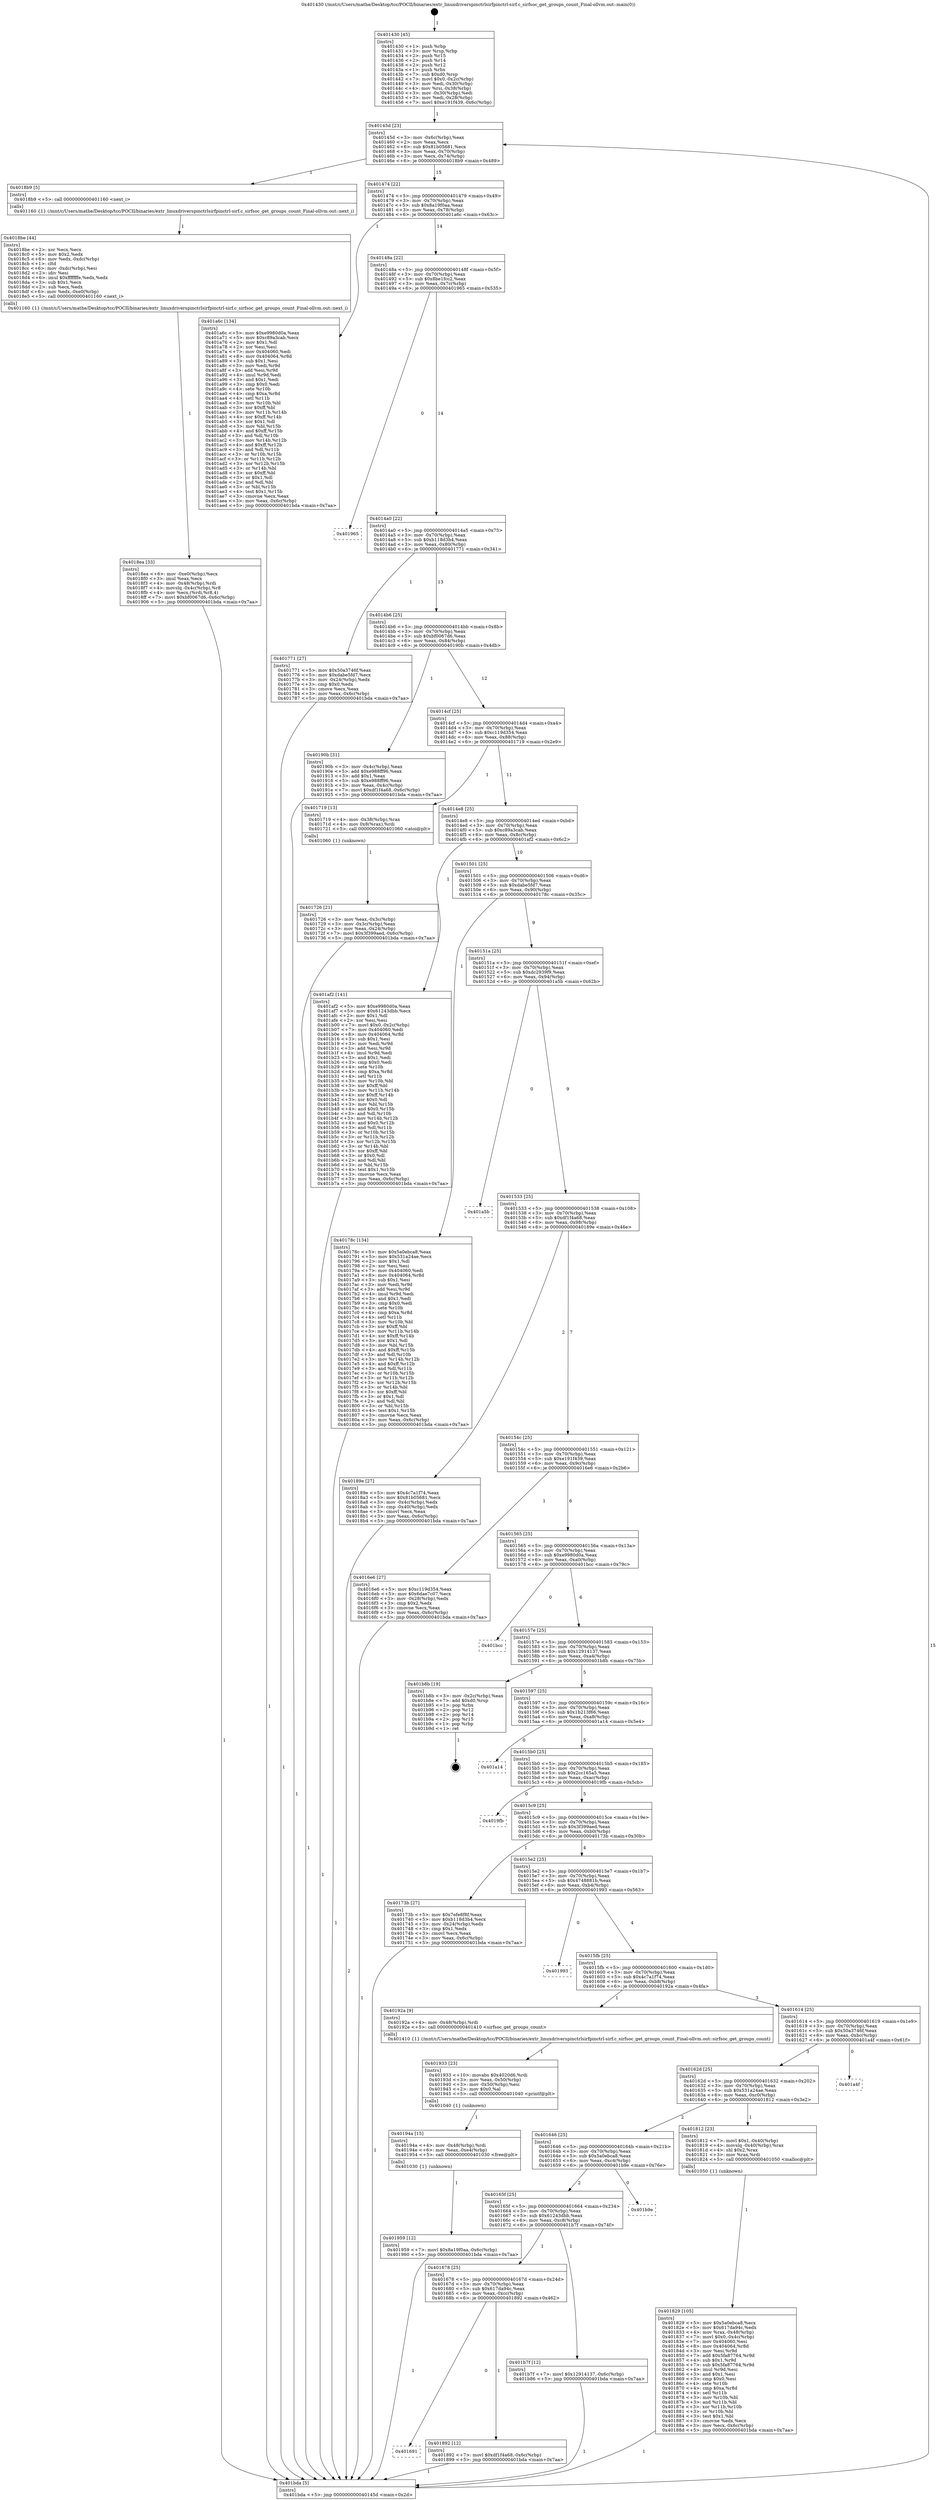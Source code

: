digraph "0x401430" {
  label = "0x401430 (/mnt/c/Users/mathe/Desktop/tcc/POCII/binaries/extr_linuxdriverspinctrlsirfpinctrl-sirf.c_sirfsoc_get_groups_count_Final-ollvm.out::main(0))"
  labelloc = "t"
  node[shape=record]

  Entry [label="",width=0.3,height=0.3,shape=circle,fillcolor=black,style=filled]
  "0x40145d" [label="{
     0x40145d [23]\l
     | [instrs]\l
     &nbsp;&nbsp;0x40145d \<+3\>: mov -0x6c(%rbp),%eax\l
     &nbsp;&nbsp;0x401460 \<+2\>: mov %eax,%ecx\l
     &nbsp;&nbsp;0x401462 \<+6\>: sub $0x81b05681,%ecx\l
     &nbsp;&nbsp;0x401468 \<+3\>: mov %eax,-0x70(%rbp)\l
     &nbsp;&nbsp;0x40146b \<+3\>: mov %ecx,-0x74(%rbp)\l
     &nbsp;&nbsp;0x40146e \<+6\>: je 00000000004018b9 \<main+0x489\>\l
  }"]
  "0x4018b9" [label="{
     0x4018b9 [5]\l
     | [instrs]\l
     &nbsp;&nbsp;0x4018b9 \<+5\>: call 0000000000401160 \<next_i\>\l
     | [calls]\l
     &nbsp;&nbsp;0x401160 \{1\} (/mnt/c/Users/mathe/Desktop/tcc/POCII/binaries/extr_linuxdriverspinctrlsirfpinctrl-sirf.c_sirfsoc_get_groups_count_Final-ollvm.out::next_i)\l
  }"]
  "0x401474" [label="{
     0x401474 [22]\l
     | [instrs]\l
     &nbsp;&nbsp;0x401474 \<+5\>: jmp 0000000000401479 \<main+0x49\>\l
     &nbsp;&nbsp;0x401479 \<+3\>: mov -0x70(%rbp),%eax\l
     &nbsp;&nbsp;0x40147c \<+5\>: sub $0x8a19f0aa,%eax\l
     &nbsp;&nbsp;0x401481 \<+3\>: mov %eax,-0x78(%rbp)\l
     &nbsp;&nbsp;0x401484 \<+6\>: je 0000000000401a6c \<main+0x63c\>\l
  }"]
  Exit [label="",width=0.3,height=0.3,shape=circle,fillcolor=black,style=filled,peripheries=2]
  "0x401a6c" [label="{
     0x401a6c [134]\l
     | [instrs]\l
     &nbsp;&nbsp;0x401a6c \<+5\>: mov $0xe9980d0a,%eax\l
     &nbsp;&nbsp;0x401a71 \<+5\>: mov $0xc89a3cab,%ecx\l
     &nbsp;&nbsp;0x401a76 \<+2\>: mov $0x1,%dl\l
     &nbsp;&nbsp;0x401a78 \<+2\>: xor %esi,%esi\l
     &nbsp;&nbsp;0x401a7a \<+7\>: mov 0x404060,%edi\l
     &nbsp;&nbsp;0x401a81 \<+8\>: mov 0x404064,%r8d\l
     &nbsp;&nbsp;0x401a89 \<+3\>: sub $0x1,%esi\l
     &nbsp;&nbsp;0x401a8c \<+3\>: mov %edi,%r9d\l
     &nbsp;&nbsp;0x401a8f \<+3\>: add %esi,%r9d\l
     &nbsp;&nbsp;0x401a92 \<+4\>: imul %r9d,%edi\l
     &nbsp;&nbsp;0x401a96 \<+3\>: and $0x1,%edi\l
     &nbsp;&nbsp;0x401a99 \<+3\>: cmp $0x0,%edi\l
     &nbsp;&nbsp;0x401a9c \<+4\>: sete %r10b\l
     &nbsp;&nbsp;0x401aa0 \<+4\>: cmp $0xa,%r8d\l
     &nbsp;&nbsp;0x401aa4 \<+4\>: setl %r11b\l
     &nbsp;&nbsp;0x401aa8 \<+3\>: mov %r10b,%bl\l
     &nbsp;&nbsp;0x401aab \<+3\>: xor $0xff,%bl\l
     &nbsp;&nbsp;0x401aae \<+3\>: mov %r11b,%r14b\l
     &nbsp;&nbsp;0x401ab1 \<+4\>: xor $0xff,%r14b\l
     &nbsp;&nbsp;0x401ab5 \<+3\>: xor $0x1,%dl\l
     &nbsp;&nbsp;0x401ab8 \<+3\>: mov %bl,%r15b\l
     &nbsp;&nbsp;0x401abb \<+4\>: and $0xff,%r15b\l
     &nbsp;&nbsp;0x401abf \<+3\>: and %dl,%r10b\l
     &nbsp;&nbsp;0x401ac2 \<+3\>: mov %r14b,%r12b\l
     &nbsp;&nbsp;0x401ac5 \<+4\>: and $0xff,%r12b\l
     &nbsp;&nbsp;0x401ac9 \<+3\>: and %dl,%r11b\l
     &nbsp;&nbsp;0x401acc \<+3\>: or %r10b,%r15b\l
     &nbsp;&nbsp;0x401acf \<+3\>: or %r11b,%r12b\l
     &nbsp;&nbsp;0x401ad2 \<+3\>: xor %r12b,%r15b\l
     &nbsp;&nbsp;0x401ad5 \<+3\>: or %r14b,%bl\l
     &nbsp;&nbsp;0x401ad8 \<+3\>: xor $0xff,%bl\l
     &nbsp;&nbsp;0x401adb \<+3\>: or $0x1,%dl\l
     &nbsp;&nbsp;0x401ade \<+2\>: and %dl,%bl\l
     &nbsp;&nbsp;0x401ae0 \<+3\>: or %bl,%r15b\l
     &nbsp;&nbsp;0x401ae3 \<+4\>: test $0x1,%r15b\l
     &nbsp;&nbsp;0x401ae7 \<+3\>: cmovne %ecx,%eax\l
     &nbsp;&nbsp;0x401aea \<+3\>: mov %eax,-0x6c(%rbp)\l
     &nbsp;&nbsp;0x401aed \<+5\>: jmp 0000000000401bda \<main+0x7aa\>\l
  }"]
  "0x40148a" [label="{
     0x40148a [22]\l
     | [instrs]\l
     &nbsp;&nbsp;0x40148a \<+5\>: jmp 000000000040148f \<main+0x5f\>\l
     &nbsp;&nbsp;0x40148f \<+3\>: mov -0x70(%rbp),%eax\l
     &nbsp;&nbsp;0x401492 \<+5\>: sub $0x8be1fcc2,%eax\l
     &nbsp;&nbsp;0x401497 \<+3\>: mov %eax,-0x7c(%rbp)\l
     &nbsp;&nbsp;0x40149a \<+6\>: je 0000000000401965 \<main+0x535\>\l
  }"]
  "0x401959" [label="{
     0x401959 [12]\l
     | [instrs]\l
     &nbsp;&nbsp;0x401959 \<+7\>: movl $0x8a19f0aa,-0x6c(%rbp)\l
     &nbsp;&nbsp;0x401960 \<+5\>: jmp 0000000000401bda \<main+0x7aa\>\l
  }"]
  "0x401965" [label="{
     0x401965\l
  }", style=dashed]
  "0x4014a0" [label="{
     0x4014a0 [22]\l
     | [instrs]\l
     &nbsp;&nbsp;0x4014a0 \<+5\>: jmp 00000000004014a5 \<main+0x75\>\l
     &nbsp;&nbsp;0x4014a5 \<+3\>: mov -0x70(%rbp),%eax\l
     &nbsp;&nbsp;0x4014a8 \<+5\>: sub $0xb118d3b4,%eax\l
     &nbsp;&nbsp;0x4014ad \<+3\>: mov %eax,-0x80(%rbp)\l
     &nbsp;&nbsp;0x4014b0 \<+6\>: je 0000000000401771 \<main+0x341\>\l
  }"]
  "0x40194a" [label="{
     0x40194a [15]\l
     | [instrs]\l
     &nbsp;&nbsp;0x40194a \<+4\>: mov -0x48(%rbp),%rdi\l
     &nbsp;&nbsp;0x40194e \<+6\>: mov %eax,-0xe4(%rbp)\l
     &nbsp;&nbsp;0x401954 \<+5\>: call 0000000000401030 \<free@plt\>\l
     | [calls]\l
     &nbsp;&nbsp;0x401030 \{1\} (unknown)\l
  }"]
  "0x401771" [label="{
     0x401771 [27]\l
     | [instrs]\l
     &nbsp;&nbsp;0x401771 \<+5\>: mov $0x50a3746f,%eax\l
     &nbsp;&nbsp;0x401776 \<+5\>: mov $0xdabe5fd7,%ecx\l
     &nbsp;&nbsp;0x40177b \<+3\>: mov -0x24(%rbp),%edx\l
     &nbsp;&nbsp;0x40177e \<+3\>: cmp $0x0,%edx\l
     &nbsp;&nbsp;0x401781 \<+3\>: cmove %ecx,%eax\l
     &nbsp;&nbsp;0x401784 \<+3\>: mov %eax,-0x6c(%rbp)\l
     &nbsp;&nbsp;0x401787 \<+5\>: jmp 0000000000401bda \<main+0x7aa\>\l
  }"]
  "0x4014b6" [label="{
     0x4014b6 [25]\l
     | [instrs]\l
     &nbsp;&nbsp;0x4014b6 \<+5\>: jmp 00000000004014bb \<main+0x8b\>\l
     &nbsp;&nbsp;0x4014bb \<+3\>: mov -0x70(%rbp),%eax\l
     &nbsp;&nbsp;0x4014be \<+5\>: sub $0xbf0067d6,%eax\l
     &nbsp;&nbsp;0x4014c3 \<+6\>: mov %eax,-0x84(%rbp)\l
     &nbsp;&nbsp;0x4014c9 \<+6\>: je 000000000040190b \<main+0x4db\>\l
  }"]
  "0x401933" [label="{
     0x401933 [23]\l
     | [instrs]\l
     &nbsp;&nbsp;0x401933 \<+10\>: movabs $0x4020d6,%rdi\l
     &nbsp;&nbsp;0x40193d \<+3\>: mov %eax,-0x50(%rbp)\l
     &nbsp;&nbsp;0x401940 \<+3\>: mov -0x50(%rbp),%esi\l
     &nbsp;&nbsp;0x401943 \<+2\>: mov $0x0,%al\l
     &nbsp;&nbsp;0x401945 \<+5\>: call 0000000000401040 \<printf@plt\>\l
     | [calls]\l
     &nbsp;&nbsp;0x401040 \{1\} (unknown)\l
  }"]
  "0x40190b" [label="{
     0x40190b [31]\l
     | [instrs]\l
     &nbsp;&nbsp;0x40190b \<+3\>: mov -0x4c(%rbp),%eax\l
     &nbsp;&nbsp;0x40190e \<+5\>: add $0xe988ff96,%eax\l
     &nbsp;&nbsp;0x401913 \<+3\>: add $0x1,%eax\l
     &nbsp;&nbsp;0x401916 \<+5\>: sub $0xe988ff96,%eax\l
     &nbsp;&nbsp;0x40191b \<+3\>: mov %eax,-0x4c(%rbp)\l
     &nbsp;&nbsp;0x40191e \<+7\>: movl $0xdf1f4a68,-0x6c(%rbp)\l
     &nbsp;&nbsp;0x401925 \<+5\>: jmp 0000000000401bda \<main+0x7aa\>\l
  }"]
  "0x4014cf" [label="{
     0x4014cf [25]\l
     | [instrs]\l
     &nbsp;&nbsp;0x4014cf \<+5\>: jmp 00000000004014d4 \<main+0xa4\>\l
     &nbsp;&nbsp;0x4014d4 \<+3\>: mov -0x70(%rbp),%eax\l
     &nbsp;&nbsp;0x4014d7 \<+5\>: sub $0xc119d354,%eax\l
     &nbsp;&nbsp;0x4014dc \<+6\>: mov %eax,-0x88(%rbp)\l
     &nbsp;&nbsp;0x4014e2 \<+6\>: je 0000000000401719 \<main+0x2e9\>\l
  }"]
  "0x4018ea" [label="{
     0x4018ea [33]\l
     | [instrs]\l
     &nbsp;&nbsp;0x4018ea \<+6\>: mov -0xe0(%rbp),%ecx\l
     &nbsp;&nbsp;0x4018f0 \<+3\>: imul %eax,%ecx\l
     &nbsp;&nbsp;0x4018f3 \<+4\>: mov -0x48(%rbp),%rdi\l
     &nbsp;&nbsp;0x4018f7 \<+4\>: movslq -0x4c(%rbp),%r8\l
     &nbsp;&nbsp;0x4018fb \<+4\>: mov %ecx,(%rdi,%r8,4)\l
     &nbsp;&nbsp;0x4018ff \<+7\>: movl $0xbf0067d6,-0x6c(%rbp)\l
     &nbsp;&nbsp;0x401906 \<+5\>: jmp 0000000000401bda \<main+0x7aa\>\l
  }"]
  "0x401719" [label="{
     0x401719 [13]\l
     | [instrs]\l
     &nbsp;&nbsp;0x401719 \<+4\>: mov -0x38(%rbp),%rax\l
     &nbsp;&nbsp;0x40171d \<+4\>: mov 0x8(%rax),%rdi\l
     &nbsp;&nbsp;0x401721 \<+5\>: call 0000000000401060 \<atoi@plt\>\l
     | [calls]\l
     &nbsp;&nbsp;0x401060 \{1\} (unknown)\l
  }"]
  "0x4014e8" [label="{
     0x4014e8 [25]\l
     | [instrs]\l
     &nbsp;&nbsp;0x4014e8 \<+5\>: jmp 00000000004014ed \<main+0xbd\>\l
     &nbsp;&nbsp;0x4014ed \<+3\>: mov -0x70(%rbp),%eax\l
     &nbsp;&nbsp;0x4014f0 \<+5\>: sub $0xc89a3cab,%eax\l
     &nbsp;&nbsp;0x4014f5 \<+6\>: mov %eax,-0x8c(%rbp)\l
     &nbsp;&nbsp;0x4014fb \<+6\>: je 0000000000401af2 \<main+0x6c2\>\l
  }"]
  "0x4018be" [label="{
     0x4018be [44]\l
     | [instrs]\l
     &nbsp;&nbsp;0x4018be \<+2\>: xor %ecx,%ecx\l
     &nbsp;&nbsp;0x4018c0 \<+5\>: mov $0x2,%edx\l
     &nbsp;&nbsp;0x4018c5 \<+6\>: mov %edx,-0xdc(%rbp)\l
     &nbsp;&nbsp;0x4018cb \<+1\>: cltd\l
     &nbsp;&nbsp;0x4018cc \<+6\>: mov -0xdc(%rbp),%esi\l
     &nbsp;&nbsp;0x4018d2 \<+2\>: idiv %esi\l
     &nbsp;&nbsp;0x4018d4 \<+6\>: imul $0xfffffffe,%edx,%edx\l
     &nbsp;&nbsp;0x4018da \<+3\>: sub $0x1,%ecx\l
     &nbsp;&nbsp;0x4018dd \<+2\>: sub %ecx,%edx\l
     &nbsp;&nbsp;0x4018df \<+6\>: mov %edx,-0xe0(%rbp)\l
     &nbsp;&nbsp;0x4018e5 \<+5\>: call 0000000000401160 \<next_i\>\l
     | [calls]\l
     &nbsp;&nbsp;0x401160 \{1\} (/mnt/c/Users/mathe/Desktop/tcc/POCII/binaries/extr_linuxdriverspinctrlsirfpinctrl-sirf.c_sirfsoc_get_groups_count_Final-ollvm.out::next_i)\l
  }"]
  "0x401af2" [label="{
     0x401af2 [141]\l
     | [instrs]\l
     &nbsp;&nbsp;0x401af2 \<+5\>: mov $0xe9980d0a,%eax\l
     &nbsp;&nbsp;0x401af7 \<+5\>: mov $0x61243dbb,%ecx\l
     &nbsp;&nbsp;0x401afc \<+2\>: mov $0x1,%dl\l
     &nbsp;&nbsp;0x401afe \<+2\>: xor %esi,%esi\l
     &nbsp;&nbsp;0x401b00 \<+7\>: movl $0x0,-0x2c(%rbp)\l
     &nbsp;&nbsp;0x401b07 \<+7\>: mov 0x404060,%edi\l
     &nbsp;&nbsp;0x401b0e \<+8\>: mov 0x404064,%r8d\l
     &nbsp;&nbsp;0x401b16 \<+3\>: sub $0x1,%esi\l
     &nbsp;&nbsp;0x401b19 \<+3\>: mov %edi,%r9d\l
     &nbsp;&nbsp;0x401b1c \<+3\>: add %esi,%r9d\l
     &nbsp;&nbsp;0x401b1f \<+4\>: imul %r9d,%edi\l
     &nbsp;&nbsp;0x401b23 \<+3\>: and $0x1,%edi\l
     &nbsp;&nbsp;0x401b26 \<+3\>: cmp $0x0,%edi\l
     &nbsp;&nbsp;0x401b29 \<+4\>: sete %r10b\l
     &nbsp;&nbsp;0x401b2d \<+4\>: cmp $0xa,%r8d\l
     &nbsp;&nbsp;0x401b31 \<+4\>: setl %r11b\l
     &nbsp;&nbsp;0x401b35 \<+3\>: mov %r10b,%bl\l
     &nbsp;&nbsp;0x401b38 \<+3\>: xor $0xff,%bl\l
     &nbsp;&nbsp;0x401b3b \<+3\>: mov %r11b,%r14b\l
     &nbsp;&nbsp;0x401b3e \<+4\>: xor $0xff,%r14b\l
     &nbsp;&nbsp;0x401b42 \<+3\>: xor $0x0,%dl\l
     &nbsp;&nbsp;0x401b45 \<+3\>: mov %bl,%r15b\l
     &nbsp;&nbsp;0x401b48 \<+4\>: and $0x0,%r15b\l
     &nbsp;&nbsp;0x401b4c \<+3\>: and %dl,%r10b\l
     &nbsp;&nbsp;0x401b4f \<+3\>: mov %r14b,%r12b\l
     &nbsp;&nbsp;0x401b52 \<+4\>: and $0x0,%r12b\l
     &nbsp;&nbsp;0x401b56 \<+3\>: and %dl,%r11b\l
     &nbsp;&nbsp;0x401b59 \<+3\>: or %r10b,%r15b\l
     &nbsp;&nbsp;0x401b5c \<+3\>: or %r11b,%r12b\l
     &nbsp;&nbsp;0x401b5f \<+3\>: xor %r12b,%r15b\l
     &nbsp;&nbsp;0x401b62 \<+3\>: or %r14b,%bl\l
     &nbsp;&nbsp;0x401b65 \<+3\>: xor $0xff,%bl\l
     &nbsp;&nbsp;0x401b68 \<+3\>: or $0x0,%dl\l
     &nbsp;&nbsp;0x401b6b \<+2\>: and %dl,%bl\l
     &nbsp;&nbsp;0x401b6d \<+3\>: or %bl,%r15b\l
     &nbsp;&nbsp;0x401b70 \<+4\>: test $0x1,%r15b\l
     &nbsp;&nbsp;0x401b74 \<+3\>: cmovne %ecx,%eax\l
     &nbsp;&nbsp;0x401b77 \<+3\>: mov %eax,-0x6c(%rbp)\l
     &nbsp;&nbsp;0x401b7a \<+5\>: jmp 0000000000401bda \<main+0x7aa\>\l
  }"]
  "0x401501" [label="{
     0x401501 [25]\l
     | [instrs]\l
     &nbsp;&nbsp;0x401501 \<+5\>: jmp 0000000000401506 \<main+0xd6\>\l
     &nbsp;&nbsp;0x401506 \<+3\>: mov -0x70(%rbp),%eax\l
     &nbsp;&nbsp;0x401509 \<+5\>: sub $0xdabe5fd7,%eax\l
     &nbsp;&nbsp;0x40150e \<+6\>: mov %eax,-0x90(%rbp)\l
     &nbsp;&nbsp;0x401514 \<+6\>: je 000000000040178c \<main+0x35c\>\l
  }"]
  "0x401691" [label="{
     0x401691\l
  }", style=dashed]
  "0x40178c" [label="{
     0x40178c [134]\l
     | [instrs]\l
     &nbsp;&nbsp;0x40178c \<+5\>: mov $0x5a0ebca8,%eax\l
     &nbsp;&nbsp;0x401791 \<+5\>: mov $0x531a24ae,%ecx\l
     &nbsp;&nbsp;0x401796 \<+2\>: mov $0x1,%dl\l
     &nbsp;&nbsp;0x401798 \<+2\>: xor %esi,%esi\l
     &nbsp;&nbsp;0x40179a \<+7\>: mov 0x404060,%edi\l
     &nbsp;&nbsp;0x4017a1 \<+8\>: mov 0x404064,%r8d\l
     &nbsp;&nbsp;0x4017a9 \<+3\>: sub $0x1,%esi\l
     &nbsp;&nbsp;0x4017ac \<+3\>: mov %edi,%r9d\l
     &nbsp;&nbsp;0x4017af \<+3\>: add %esi,%r9d\l
     &nbsp;&nbsp;0x4017b2 \<+4\>: imul %r9d,%edi\l
     &nbsp;&nbsp;0x4017b6 \<+3\>: and $0x1,%edi\l
     &nbsp;&nbsp;0x4017b9 \<+3\>: cmp $0x0,%edi\l
     &nbsp;&nbsp;0x4017bc \<+4\>: sete %r10b\l
     &nbsp;&nbsp;0x4017c0 \<+4\>: cmp $0xa,%r8d\l
     &nbsp;&nbsp;0x4017c4 \<+4\>: setl %r11b\l
     &nbsp;&nbsp;0x4017c8 \<+3\>: mov %r10b,%bl\l
     &nbsp;&nbsp;0x4017cb \<+3\>: xor $0xff,%bl\l
     &nbsp;&nbsp;0x4017ce \<+3\>: mov %r11b,%r14b\l
     &nbsp;&nbsp;0x4017d1 \<+4\>: xor $0xff,%r14b\l
     &nbsp;&nbsp;0x4017d5 \<+3\>: xor $0x1,%dl\l
     &nbsp;&nbsp;0x4017d8 \<+3\>: mov %bl,%r15b\l
     &nbsp;&nbsp;0x4017db \<+4\>: and $0xff,%r15b\l
     &nbsp;&nbsp;0x4017df \<+3\>: and %dl,%r10b\l
     &nbsp;&nbsp;0x4017e2 \<+3\>: mov %r14b,%r12b\l
     &nbsp;&nbsp;0x4017e5 \<+4\>: and $0xff,%r12b\l
     &nbsp;&nbsp;0x4017e9 \<+3\>: and %dl,%r11b\l
     &nbsp;&nbsp;0x4017ec \<+3\>: or %r10b,%r15b\l
     &nbsp;&nbsp;0x4017ef \<+3\>: or %r11b,%r12b\l
     &nbsp;&nbsp;0x4017f2 \<+3\>: xor %r12b,%r15b\l
     &nbsp;&nbsp;0x4017f5 \<+3\>: or %r14b,%bl\l
     &nbsp;&nbsp;0x4017f8 \<+3\>: xor $0xff,%bl\l
     &nbsp;&nbsp;0x4017fb \<+3\>: or $0x1,%dl\l
     &nbsp;&nbsp;0x4017fe \<+2\>: and %dl,%bl\l
     &nbsp;&nbsp;0x401800 \<+3\>: or %bl,%r15b\l
     &nbsp;&nbsp;0x401803 \<+4\>: test $0x1,%r15b\l
     &nbsp;&nbsp;0x401807 \<+3\>: cmovne %ecx,%eax\l
     &nbsp;&nbsp;0x40180a \<+3\>: mov %eax,-0x6c(%rbp)\l
     &nbsp;&nbsp;0x40180d \<+5\>: jmp 0000000000401bda \<main+0x7aa\>\l
  }"]
  "0x40151a" [label="{
     0x40151a [25]\l
     | [instrs]\l
     &nbsp;&nbsp;0x40151a \<+5\>: jmp 000000000040151f \<main+0xef\>\l
     &nbsp;&nbsp;0x40151f \<+3\>: mov -0x70(%rbp),%eax\l
     &nbsp;&nbsp;0x401522 \<+5\>: sub $0xdc2939f9,%eax\l
     &nbsp;&nbsp;0x401527 \<+6\>: mov %eax,-0x94(%rbp)\l
     &nbsp;&nbsp;0x40152d \<+6\>: je 0000000000401a5b \<main+0x62b\>\l
  }"]
  "0x401892" [label="{
     0x401892 [12]\l
     | [instrs]\l
     &nbsp;&nbsp;0x401892 \<+7\>: movl $0xdf1f4a68,-0x6c(%rbp)\l
     &nbsp;&nbsp;0x401899 \<+5\>: jmp 0000000000401bda \<main+0x7aa\>\l
  }"]
  "0x401a5b" [label="{
     0x401a5b\l
  }", style=dashed]
  "0x401533" [label="{
     0x401533 [25]\l
     | [instrs]\l
     &nbsp;&nbsp;0x401533 \<+5\>: jmp 0000000000401538 \<main+0x108\>\l
     &nbsp;&nbsp;0x401538 \<+3\>: mov -0x70(%rbp),%eax\l
     &nbsp;&nbsp;0x40153b \<+5\>: sub $0xdf1f4a68,%eax\l
     &nbsp;&nbsp;0x401540 \<+6\>: mov %eax,-0x98(%rbp)\l
     &nbsp;&nbsp;0x401546 \<+6\>: je 000000000040189e \<main+0x46e\>\l
  }"]
  "0x401678" [label="{
     0x401678 [25]\l
     | [instrs]\l
     &nbsp;&nbsp;0x401678 \<+5\>: jmp 000000000040167d \<main+0x24d\>\l
     &nbsp;&nbsp;0x40167d \<+3\>: mov -0x70(%rbp),%eax\l
     &nbsp;&nbsp;0x401680 \<+5\>: sub $0x617da94c,%eax\l
     &nbsp;&nbsp;0x401685 \<+6\>: mov %eax,-0xcc(%rbp)\l
     &nbsp;&nbsp;0x40168b \<+6\>: je 0000000000401892 \<main+0x462\>\l
  }"]
  "0x40189e" [label="{
     0x40189e [27]\l
     | [instrs]\l
     &nbsp;&nbsp;0x40189e \<+5\>: mov $0x4c7a1f74,%eax\l
     &nbsp;&nbsp;0x4018a3 \<+5\>: mov $0x81b05681,%ecx\l
     &nbsp;&nbsp;0x4018a8 \<+3\>: mov -0x4c(%rbp),%edx\l
     &nbsp;&nbsp;0x4018ab \<+3\>: cmp -0x40(%rbp),%edx\l
     &nbsp;&nbsp;0x4018ae \<+3\>: cmovl %ecx,%eax\l
     &nbsp;&nbsp;0x4018b1 \<+3\>: mov %eax,-0x6c(%rbp)\l
     &nbsp;&nbsp;0x4018b4 \<+5\>: jmp 0000000000401bda \<main+0x7aa\>\l
  }"]
  "0x40154c" [label="{
     0x40154c [25]\l
     | [instrs]\l
     &nbsp;&nbsp;0x40154c \<+5\>: jmp 0000000000401551 \<main+0x121\>\l
     &nbsp;&nbsp;0x401551 \<+3\>: mov -0x70(%rbp),%eax\l
     &nbsp;&nbsp;0x401554 \<+5\>: sub $0xe191f439,%eax\l
     &nbsp;&nbsp;0x401559 \<+6\>: mov %eax,-0x9c(%rbp)\l
     &nbsp;&nbsp;0x40155f \<+6\>: je 00000000004016e6 \<main+0x2b6\>\l
  }"]
  "0x401b7f" [label="{
     0x401b7f [12]\l
     | [instrs]\l
     &nbsp;&nbsp;0x401b7f \<+7\>: movl $0x12914137,-0x6c(%rbp)\l
     &nbsp;&nbsp;0x401b86 \<+5\>: jmp 0000000000401bda \<main+0x7aa\>\l
  }"]
  "0x4016e6" [label="{
     0x4016e6 [27]\l
     | [instrs]\l
     &nbsp;&nbsp;0x4016e6 \<+5\>: mov $0xc119d354,%eax\l
     &nbsp;&nbsp;0x4016eb \<+5\>: mov $0x6dae7c07,%ecx\l
     &nbsp;&nbsp;0x4016f0 \<+3\>: mov -0x28(%rbp),%edx\l
     &nbsp;&nbsp;0x4016f3 \<+3\>: cmp $0x2,%edx\l
     &nbsp;&nbsp;0x4016f6 \<+3\>: cmovne %ecx,%eax\l
     &nbsp;&nbsp;0x4016f9 \<+3\>: mov %eax,-0x6c(%rbp)\l
     &nbsp;&nbsp;0x4016fc \<+5\>: jmp 0000000000401bda \<main+0x7aa\>\l
  }"]
  "0x401565" [label="{
     0x401565 [25]\l
     | [instrs]\l
     &nbsp;&nbsp;0x401565 \<+5\>: jmp 000000000040156a \<main+0x13a\>\l
     &nbsp;&nbsp;0x40156a \<+3\>: mov -0x70(%rbp),%eax\l
     &nbsp;&nbsp;0x40156d \<+5\>: sub $0xe9980d0a,%eax\l
     &nbsp;&nbsp;0x401572 \<+6\>: mov %eax,-0xa0(%rbp)\l
     &nbsp;&nbsp;0x401578 \<+6\>: je 0000000000401bcc \<main+0x79c\>\l
  }"]
  "0x401bda" [label="{
     0x401bda [5]\l
     | [instrs]\l
     &nbsp;&nbsp;0x401bda \<+5\>: jmp 000000000040145d \<main+0x2d\>\l
  }"]
  "0x401430" [label="{
     0x401430 [45]\l
     | [instrs]\l
     &nbsp;&nbsp;0x401430 \<+1\>: push %rbp\l
     &nbsp;&nbsp;0x401431 \<+3\>: mov %rsp,%rbp\l
     &nbsp;&nbsp;0x401434 \<+2\>: push %r15\l
     &nbsp;&nbsp;0x401436 \<+2\>: push %r14\l
     &nbsp;&nbsp;0x401438 \<+2\>: push %r12\l
     &nbsp;&nbsp;0x40143a \<+1\>: push %rbx\l
     &nbsp;&nbsp;0x40143b \<+7\>: sub $0xd0,%rsp\l
     &nbsp;&nbsp;0x401442 \<+7\>: movl $0x0,-0x2c(%rbp)\l
     &nbsp;&nbsp;0x401449 \<+3\>: mov %edi,-0x30(%rbp)\l
     &nbsp;&nbsp;0x40144c \<+4\>: mov %rsi,-0x38(%rbp)\l
     &nbsp;&nbsp;0x401450 \<+3\>: mov -0x30(%rbp),%edi\l
     &nbsp;&nbsp;0x401453 \<+3\>: mov %edi,-0x28(%rbp)\l
     &nbsp;&nbsp;0x401456 \<+7\>: movl $0xe191f439,-0x6c(%rbp)\l
  }"]
  "0x401726" [label="{
     0x401726 [21]\l
     | [instrs]\l
     &nbsp;&nbsp;0x401726 \<+3\>: mov %eax,-0x3c(%rbp)\l
     &nbsp;&nbsp;0x401729 \<+3\>: mov -0x3c(%rbp),%eax\l
     &nbsp;&nbsp;0x40172c \<+3\>: mov %eax,-0x24(%rbp)\l
     &nbsp;&nbsp;0x40172f \<+7\>: movl $0x3f399aed,-0x6c(%rbp)\l
     &nbsp;&nbsp;0x401736 \<+5\>: jmp 0000000000401bda \<main+0x7aa\>\l
  }"]
  "0x40165f" [label="{
     0x40165f [25]\l
     | [instrs]\l
     &nbsp;&nbsp;0x40165f \<+5\>: jmp 0000000000401664 \<main+0x234\>\l
     &nbsp;&nbsp;0x401664 \<+3\>: mov -0x70(%rbp),%eax\l
     &nbsp;&nbsp;0x401667 \<+5\>: sub $0x61243dbb,%eax\l
     &nbsp;&nbsp;0x40166c \<+6\>: mov %eax,-0xc8(%rbp)\l
     &nbsp;&nbsp;0x401672 \<+6\>: je 0000000000401b7f \<main+0x74f\>\l
  }"]
  "0x401bcc" [label="{
     0x401bcc\l
  }", style=dashed]
  "0x40157e" [label="{
     0x40157e [25]\l
     | [instrs]\l
     &nbsp;&nbsp;0x40157e \<+5\>: jmp 0000000000401583 \<main+0x153\>\l
     &nbsp;&nbsp;0x401583 \<+3\>: mov -0x70(%rbp),%eax\l
     &nbsp;&nbsp;0x401586 \<+5\>: sub $0x12914137,%eax\l
     &nbsp;&nbsp;0x40158b \<+6\>: mov %eax,-0xa4(%rbp)\l
     &nbsp;&nbsp;0x401591 \<+6\>: je 0000000000401b8b \<main+0x75b\>\l
  }"]
  "0x401b9e" [label="{
     0x401b9e\l
  }", style=dashed]
  "0x401b8b" [label="{
     0x401b8b [19]\l
     | [instrs]\l
     &nbsp;&nbsp;0x401b8b \<+3\>: mov -0x2c(%rbp),%eax\l
     &nbsp;&nbsp;0x401b8e \<+7\>: add $0xd0,%rsp\l
     &nbsp;&nbsp;0x401b95 \<+1\>: pop %rbx\l
     &nbsp;&nbsp;0x401b96 \<+2\>: pop %r12\l
     &nbsp;&nbsp;0x401b98 \<+2\>: pop %r14\l
     &nbsp;&nbsp;0x401b9a \<+2\>: pop %r15\l
     &nbsp;&nbsp;0x401b9c \<+1\>: pop %rbp\l
     &nbsp;&nbsp;0x401b9d \<+1\>: ret\l
  }"]
  "0x401597" [label="{
     0x401597 [25]\l
     | [instrs]\l
     &nbsp;&nbsp;0x401597 \<+5\>: jmp 000000000040159c \<main+0x16c\>\l
     &nbsp;&nbsp;0x40159c \<+3\>: mov -0x70(%rbp),%eax\l
     &nbsp;&nbsp;0x40159f \<+5\>: sub $0x1b213f66,%eax\l
     &nbsp;&nbsp;0x4015a4 \<+6\>: mov %eax,-0xa8(%rbp)\l
     &nbsp;&nbsp;0x4015aa \<+6\>: je 0000000000401a14 \<main+0x5e4\>\l
  }"]
  "0x401829" [label="{
     0x401829 [105]\l
     | [instrs]\l
     &nbsp;&nbsp;0x401829 \<+5\>: mov $0x5a0ebca8,%ecx\l
     &nbsp;&nbsp;0x40182e \<+5\>: mov $0x617da94c,%edx\l
     &nbsp;&nbsp;0x401833 \<+4\>: mov %rax,-0x48(%rbp)\l
     &nbsp;&nbsp;0x401837 \<+7\>: movl $0x0,-0x4c(%rbp)\l
     &nbsp;&nbsp;0x40183e \<+7\>: mov 0x404060,%esi\l
     &nbsp;&nbsp;0x401845 \<+8\>: mov 0x404064,%r8d\l
     &nbsp;&nbsp;0x40184d \<+3\>: mov %esi,%r9d\l
     &nbsp;&nbsp;0x401850 \<+7\>: add $0x5fa87764,%r9d\l
     &nbsp;&nbsp;0x401857 \<+4\>: sub $0x1,%r9d\l
     &nbsp;&nbsp;0x40185b \<+7\>: sub $0x5fa87764,%r9d\l
     &nbsp;&nbsp;0x401862 \<+4\>: imul %r9d,%esi\l
     &nbsp;&nbsp;0x401866 \<+3\>: and $0x1,%esi\l
     &nbsp;&nbsp;0x401869 \<+3\>: cmp $0x0,%esi\l
     &nbsp;&nbsp;0x40186c \<+4\>: sete %r10b\l
     &nbsp;&nbsp;0x401870 \<+4\>: cmp $0xa,%r8d\l
     &nbsp;&nbsp;0x401874 \<+4\>: setl %r11b\l
     &nbsp;&nbsp;0x401878 \<+3\>: mov %r10b,%bl\l
     &nbsp;&nbsp;0x40187b \<+3\>: and %r11b,%bl\l
     &nbsp;&nbsp;0x40187e \<+3\>: xor %r11b,%r10b\l
     &nbsp;&nbsp;0x401881 \<+3\>: or %r10b,%bl\l
     &nbsp;&nbsp;0x401884 \<+3\>: test $0x1,%bl\l
     &nbsp;&nbsp;0x401887 \<+3\>: cmovne %edx,%ecx\l
     &nbsp;&nbsp;0x40188a \<+3\>: mov %ecx,-0x6c(%rbp)\l
     &nbsp;&nbsp;0x40188d \<+5\>: jmp 0000000000401bda \<main+0x7aa\>\l
  }"]
  "0x401a14" [label="{
     0x401a14\l
  }", style=dashed]
  "0x4015b0" [label="{
     0x4015b0 [25]\l
     | [instrs]\l
     &nbsp;&nbsp;0x4015b0 \<+5\>: jmp 00000000004015b5 \<main+0x185\>\l
     &nbsp;&nbsp;0x4015b5 \<+3\>: mov -0x70(%rbp),%eax\l
     &nbsp;&nbsp;0x4015b8 \<+5\>: sub $0x2cc165a5,%eax\l
     &nbsp;&nbsp;0x4015bd \<+6\>: mov %eax,-0xac(%rbp)\l
     &nbsp;&nbsp;0x4015c3 \<+6\>: je 00000000004019fb \<main+0x5cb\>\l
  }"]
  "0x401646" [label="{
     0x401646 [25]\l
     | [instrs]\l
     &nbsp;&nbsp;0x401646 \<+5\>: jmp 000000000040164b \<main+0x21b\>\l
     &nbsp;&nbsp;0x40164b \<+3\>: mov -0x70(%rbp),%eax\l
     &nbsp;&nbsp;0x40164e \<+5\>: sub $0x5a0ebca8,%eax\l
     &nbsp;&nbsp;0x401653 \<+6\>: mov %eax,-0xc4(%rbp)\l
     &nbsp;&nbsp;0x401659 \<+6\>: je 0000000000401b9e \<main+0x76e\>\l
  }"]
  "0x4019fb" [label="{
     0x4019fb\l
  }", style=dashed]
  "0x4015c9" [label="{
     0x4015c9 [25]\l
     | [instrs]\l
     &nbsp;&nbsp;0x4015c9 \<+5\>: jmp 00000000004015ce \<main+0x19e\>\l
     &nbsp;&nbsp;0x4015ce \<+3\>: mov -0x70(%rbp),%eax\l
     &nbsp;&nbsp;0x4015d1 \<+5\>: sub $0x3f399aed,%eax\l
     &nbsp;&nbsp;0x4015d6 \<+6\>: mov %eax,-0xb0(%rbp)\l
     &nbsp;&nbsp;0x4015dc \<+6\>: je 000000000040173b \<main+0x30b\>\l
  }"]
  "0x401812" [label="{
     0x401812 [23]\l
     | [instrs]\l
     &nbsp;&nbsp;0x401812 \<+7\>: movl $0x1,-0x40(%rbp)\l
     &nbsp;&nbsp;0x401819 \<+4\>: movslq -0x40(%rbp),%rax\l
     &nbsp;&nbsp;0x40181d \<+4\>: shl $0x2,%rax\l
     &nbsp;&nbsp;0x401821 \<+3\>: mov %rax,%rdi\l
     &nbsp;&nbsp;0x401824 \<+5\>: call 0000000000401050 \<malloc@plt\>\l
     | [calls]\l
     &nbsp;&nbsp;0x401050 \{1\} (unknown)\l
  }"]
  "0x40173b" [label="{
     0x40173b [27]\l
     | [instrs]\l
     &nbsp;&nbsp;0x40173b \<+5\>: mov $0x7efe8f8f,%eax\l
     &nbsp;&nbsp;0x401740 \<+5\>: mov $0xb118d3b4,%ecx\l
     &nbsp;&nbsp;0x401745 \<+3\>: mov -0x24(%rbp),%edx\l
     &nbsp;&nbsp;0x401748 \<+3\>: cmp $0x1,%edx\l
     &nbsp;&nbsp;0x40174b \<+3\>: cmovl %ecx,%eax\l
     &nbsp;&nbsp;0x40174e \<+3\>: mov %eax,-0x6c(%rbp)\l
     &nbsp;&nbsp;0x401751 \<+5\>: jmp 0000000000401bda \<main+0x7aa\>\l
  }"]
  "0x4015e2" [label="{
     0x4015e2 [25]\l
     | [instrs]\l
     &nbsp;&nbsp;0x4015e2 \<+5\>: jmp 00000000004015e7 \<main+0x1b7\>\l
     &nbsp;&nbsp;0x4015e7 \<+3\>: mov -0x70(%rbp),%eax\l
     &nbsp;&nbsp;0x4015ea \<+5\>: sub $0x4748881b,%eax\l
     &nbsp;&nbsp;0x4015ef \<+6\>: mov %eax,-0xb4(%rbp)\l
     &nbsp;&nbsp;0x4015f5 \<+6\>: je 0000000000401993 \<main+0x563\>\l
  }"]
  "0x40162d" [label="{
     0x40162d [25]\l
     | [instrs]\l
     &nbsp;&nbsp;0x40162d \<+5\>: jmp 0000000000401632 \<main+0x202\>\l
     &nbsp;&nbsp;0x401632 \<+3\>: mov -0x70(%rbp),%eax\l
     &nbsp;&nbsp;0x401635 \<+5\>: sub $0x531a24ae,%eax\l
     &nbsp;&nbsp;0x40163a \<+6\>: mov %eax,-0xc0(%rbp)\l
     &nbsp;&nbsp;0x401640 \<+6\>: je 0000000000401812 \<main+0x3e2\>\l
  }"]
  "0x401993" [label="{
     0x401993\l
  }", style=dashed]
  "0x4015fb" [label="{
     0x4015fb [25]\l
     | [instrs]\l
     &nbsp;&nbsp;0x4015fb \<+5\>: jmp 0000000000401600 \<main+0x1d0\>\l
     &nbsp;&nbsp;0x401600 \<+3\>: mov -0x70(%rbp),%eax\l
     &nbsp;&nbsp;0x401603 \<+5\>: sub $0x4c7a1f74,%eax\l
     &nbsp;&nbsp;0x401608 \<+6\>: mov %eax,-0xb8(%rbp)\l
     &nbsp;&nbsp;0x40160e \<+6\>: je 000000000040192a \<main+0x4fa\>\l
  }"]
  "0x401a4f" [label="{
     0x401a4f\l
  }", style=dashed]
  "0x40192a" [label="{
     0x40192a [9]\l
     | [instrs]\l
     &nbsp;&nbsp;0x40192a \<+4\>: mov -0x48(%rbp),%rdi\l
     &nbsp;&nbsp;0x40192e \<+5\>: call 0000000000401410 \<sirfsoc_get_groups_count\>\l
     | [calls]\l
     &nbsp;&nbsp;0x401410 \{1\} (/mnt/c/Users/mathe/Desktop/tcc/POCII/binaries/extr_linuxdriverspinctrlsirfpinctrl-sirf.c_sirfsoc_get_groups_count_Final-ollvm.out::sirfsoc_get_groups_count)\l
  }"]
  "0x401614" [label="{
     0x401614 [25]\l
     | [instrs]\l
     &nbsp;&nbsp;0x401614 \<+5\>: jmp 0000000000401619 \<main+0x1e9\>\l
     &nbsp;&nbsp;0x401619 \<+3\>: mov -0x70(%rbp),%eax\l
     &nbsp;&nbsp;0x40161c \<+5\>: sub $0x50a3746f,%eax\l
     &nbsp;&nbsp;0x401621 \<+6\>: mov %eax,-0xbc(%rbp)\l
     &nbsp;&nbsp;0x401627 \<+6\>: je 0000000000401a4f \<main+0x61f\>\l
  }"]
  Entry -> "0x401430" [label=" 1"]
  "0x40145d" -> "0x4018b9" [label=" 1"]
  "0x40145d" -> "0x401474" [label=" 15"]
  "0x401b8b" -> Exit [label=" 1"]
  "0x401474" -> "0x401a6c" [label=" 1"]
  "0x401474" -> "0x40148a" [label=" 14"]
  "0x401b7f" -> "0x401bda" [label=" 1"]
  "0x40148a" -> "0x401965" [label=" 0"]
  "0x40148a" -> "0x4014a0" [label=" 14"]
  "0x401af2" -> "0x401bda" [label=" 1"]
  "0x4014a0" -> "0x401771" [label=" 1"]
  "0x4014a0" -> "0x4014b6" [label=" 13"]
  "0x401a6c" -> "0x401bda" [label=" 1"]
  "0x4014b6" -> "0x40190b" [label=" 1"]
  "0x4014b6" -> "0x4014cf" [label=" 12"]
  "0x401959" -> "0x401bda" [label=" 1"]
  "0x4014cf" -> "0x401719" [label=" 1"]
  "0x4014cf" -> "0x4014e8" [label=" 11"]
  "0x40194a" -> "0x401959" [label=" 1"]
  "0x4014e8" -> "0x401af2" [label=" 1"]
  "0x4014e8" -> "0x401501" [label=" 10"]
  "0x401933" -> "0x40194a" [label=" 1"]
  "0x401501" -> "0x40178c" [label=" 1"]
  "0x401501" -> "0x40151a" [label=" 9"]
  "0x40192a" -> "0x401933" [label=" 1"]
  "0x40151a" -> "0x401a5b" [label=" 0"]
  "0x40151a" -> "0x401533" [label=" 9"]
  "0x40190b" -> "0x401bda" [label=" 1"]
  "0x401533" -> "0x40189e" [label=" 2"]
  "0x401533" -> "0x40154c" [label=" 7"]
  "0x4018be" -> "0x4018ea" [label=" 1"]
  "0x40154c" -> "0x4016e6" [label=" 1"]
  "0x40154c" -> "0x401565" [label=" 6"]
  "0x4016e6" -> "0x401bda" [label=" 1"]
  "0x401430" -> "0x40145d" [label=" 1"]
  "0x401bda" -> "0x40145d" [label=" 15"]
  "0x401719" -> "0x401726" [label=" 1"]
  "0x401726" -> "0x401bda" [label=" 1"]
  "0x4018b9" -> "0x4018be" [label=" 1"]
  "0x401565" -> "0x401bcc" [label=" 0"]
  "0x401565" -> "0x40157e" [label=" 6"]
  "0x401892" -> "0x401bda" [label=" 1"]
  "0x40157e" -> "0x401b8b" [label=" 1"]
  "0x40157e" -> "0x401597" [label=" 5"]
  "0x401678" -> "0x401691" [label=" 0"]
  "0x401597" -> "0x401a14" [label=" 0"]
  "0x401597" -> "0x4015b0" [label=" 5"]
  "0x4018ea" -> "0x401bda" [label=" 1"]
  "0x4015b0" -> "0x4019fb" [label=" 0"]
  "0x4015b0" -> "0x4015c9" [label=" 5"]
  "0x40165f" -> "0x401678" [label=" 1"]
  "0x4015c9" -> "0x40173b" [label=" 1"]
  "0x4015c9" -> "0x4015e2" [label=" 4"]
  "0x40173b" -> "0x401bda" [label=" 1"]
  "0x401771" -> "0x401bda" [label=" 1"]
  "0x40178c" -> "0x401bda" [label=" 1"]
  "0x40165f" -> "0x401b7f" [label=" 1"]
  "0x4015e2" -> "0x401993" [label=" 0"]
  "0x4015e2" -> "0x4015fb" [label=" 4"]
  "0x401646" -> "0x40165f" [label=" 2"]
  "0x4015fb" -> "0x40192a" [label=" 1"]
  "0x4015fb" -> "0x401614" [label=" 3"]
  "0x401646" -> "0x401b9e" [label=" 0"]
  "0x401614" -> "0x401a4f" [label=" 0"]
  "0x401614" -> "0x40162d" [label=" 3"]
  "0x40189e" -> "0x401bda" [label=" 2"]
  "0x40162d" -> "0x401812" [label=" 1"]
  "0x40162d" -> "0x401646" [label=" 2"]
  "0x401812" -> "0x401829" [label=" 1"]
  "0x401829" -> "0x401bda" [label=" 1"]
  "0x401678" -> "0x401892" [label=" 1"]
}
